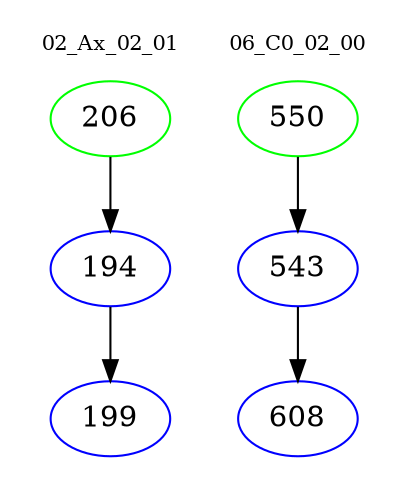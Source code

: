 digraph{
subgraph cluster_0 {
color = white
label = "02_Ax_02_01";
fontsize=10;
T0_206 [label="206", color="green"]
T0_206 -> T0_194 [color="black"]
T0_194 [label="194", color="blue"]
T0_194 -> T0_199 [color="black"]
T0_199 [label="199", color="blue"]
}
subgraph cluster_1 {
color = white
label = "06_C0_02_00";
fontsize=10;
T1_550 [label="550", color="green"]
T1_550 -> T1_543 [color="black"]
T1_543 [label="543", color="blue"]
T1_543 -> T1_608 [color="black"]
T1_608 [label="608", color="blue"]
}
}
